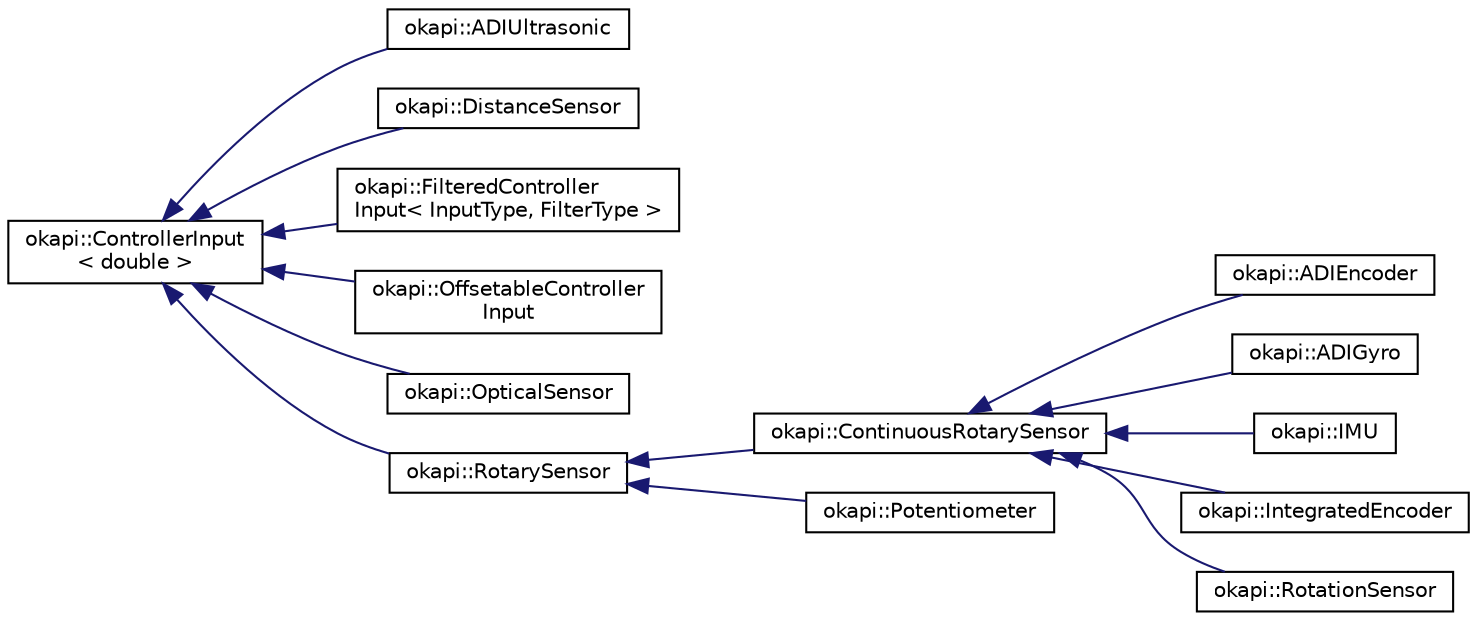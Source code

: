 digraph "Graphical Class Hierarchy"
{
 // LATEX_PDF_SIZE
  edge [fontname="Helvetica",fontsize="10",labelfontname="Helvetica",labelfontsize="10"];
  node [fontname="Helvetica",fontsize="10",shape=record];
  rankdir="LR";
  Node0 [label="okapi::ControllerInput\l\< double \>",height=0.2,width=0.4,color="black", fillcolor="white", style="filled",URL="$classokapi_1_1ControllerInput.html",tooltip=" "];
  Node0 -> Node1 [dir="back",color="midnightblue",fontsize="10",style="solid",fontname="Helvetica"];
  Node1 [label="okapi::ADIUltrasonic",height=0.2,width=0.4,color="black", fillcolor="white", style="filled",URL="$classokapi_1_1ADIUltrasonic.html",tooltip=" "];
  Node0 -> Node2 [dir="back",color="midnightblue",fontsize="10",style="solid",fontname="Helvetica"];
  Node2 [label="okapi::DistanceSensor",height=0.2,width=0.4,color="black", fillcolor="white", style="filled",URL="$classokapi_1_1DistanceSensor.html",tooltip=" "];
  Node0 -> Node3 [dir="back",color="midnightblue",fontsize="10",style="solid",fontname="Helvetica"];
  Node3 [label="okapi::FilteredController\lInput\< InputType, FilterType \>",height=0.2,width=0.4,color="black", fillcolor="white", style="filled",URL="$classokapi_1_1FilteredControllerInput.html",tooltip=" "];
  Node0 -> Node4 [dir="back",color="midnightblue",fontsize="10",style="solid",fontname="Helvetica"];
  Node4 [label="okapi::OffsetableController\lInput",height=0.2,width=0.4,color="black", fillcolor="white", style="filled",URL="$classokapi_1_1OffsetableControllerInput.html",tooltip=" "];
  Node0 -> Node5 [dir="back",color="midnightblue",fontsize="10",style="solid",fontname="Helvetica"];
  Node5 [label="okapi::OpticalSensor",height=0.2,width=0.4,color="black", fillcolor="white", style="filled",URL="$classokapi_1_1OpticalSensor.html",tooltip=" "];
  Node0 -> Node6 [dir="back",color="midnightblue",fontsize="10",style="solid",fontname="Helvetica"];
  Node6 [label="okapi::RotarySensor",height=0.2,width=0.4,color="black", fillcolor="white", style="filled",URL="$classokapi_1_1RotarySensor.html",tooltip=" "];
  Node6 -> Node7 [dir="back",color="midnightblue",fontsize="10",style="solid",fontname="Helvetica"];
  Node7 [label="okapi::ContinuousRotarySensor",height=0.2,width=0.4,color="black", fillcolor="white", style="filled",URL="$classokapi_1_1ContinuousRotarySensor.html",tooltip=" "];
  Node7 -> Node8 [dir="back",color="midnightblue",fontsize="10",style="solid",fontname="Helvetica"];
  Node8 [label="okapi::ADIEncoder",height=0.2,width=0.4,color="black", fillcolor="white", style="filled",URL="$classokapi_1_1ADIEncoder.html",tooltip=" "];
  Node7 -> Node9 [dir="back",color="midnightblue",fontsize="10",style="solid",fontname="Helvetica"];
  Node9 [label="okapi::ADIGyro",height=0.2,width=0.4,color="black", fillcolor="white", style="filled",URL="$classokapi_1_1ADIGyro.html",tooltip=" "];
  Node7 -> Node10 [dir="back",color="midnightblue",fontsize="10",style="solid",fontname="Helvetica"];
  Node10 [label="okapi::IMU",height=0.2,width=0.4,color="black", fillcolor="white", style="filled",URL="$classokapi_1_1IMU.html",tooltip=" "];
  Node7 -> Node11 [dir="back",color="midnightblue",fontsize="10",style="solid",fontname="Helvetica"];
  Node11 [label="okapi::IntegratedEncoder",height=0.2,width=0.4,color="black", fillcolor="white", style="filled",URL="$classokapi_1_1IntegratedEncoder.html",tooltip=" "];
  Node7 -> Node12 [dir="back",color="midnightblue",fontsize="10",style="solid",fontname="Helvetica"];
  Node12 [label="okapi::RotationSensor",height=0.2,width=0.4,color="black", fillcolor="white", style="filled",URL="$classokapi_1_1RotationSensor.html",tooltip=" "];
  Node6 -> Node13 [dir="back",color="midnightblue",fontsize="10",style="solid",fontname="Helvetica"];
  Node13 [label="okapi::Potentiometer",height=0.2,width=0.4,color="black", fillcolor="white", style="filled",URL="$classokapi_1_1Potentiometer.html",tooltip=" "];
}
